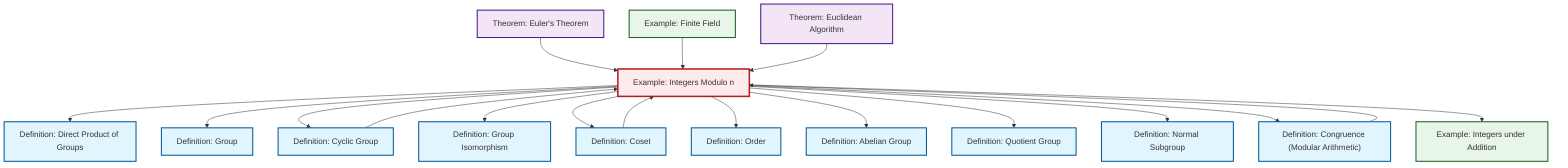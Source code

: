 graph TD
    classDef definition fill:#e1f5fe,stroke:#01579b,stroke-width:2px
    classDef theorem fill:#f3e5f5,stroke:#4a148c,stroke-width:2px
    classDef axiom fill:#fff3e0,stroke:#e65100,stroke-width:2px
    classDef example fill:#e8f5e9,stroke:#1b5e20,stroke-width:2px
    classDef current fill:#ffebee,stroke:#b71c1c,stroke-width:3px
    thm-euler["Theorem: Euler's Theorem"]:::theorem
    def-order["Definition: Order"]:::definition
    ex-finite-field["Example: Finite Field"]:::example
    thm-euclidean-algorithm["Theorem: Euclidean Algorithm"]:::theorem
    def-quotient-group["Definition: Quotient Group"]:::definition
    def-abelian-group["Definition: Abelian Group"]:::definition
    def-coset["Definition: Coset"]:::definition
    def-cyclic-group["Definition: Cyclic Group"]:::definition
    def-congruence["Definition: Congruence (Modular Arithmetic)"]:::definition
    def-direct-product["Definition: Direct Product of Groups"]:::definition
    def-isomorphism["Definition: Group Isomorphism"]:::definition
    ex-integers-addition["Example: Integers under Addition"]:::example
    def-group["Definition: Group"]:::definition
    def-normal-subgroup["Definition: Normal Subgroup"]:::definition
    ex-quotient-integers-mod-n["Example: Integers Modulo n"]:::example
    ex-quotient-integers-mod-n --> def-direct-product
    thm-euler --> ex-quotient-integers-mod-n
    ex-quotient-integers-mod-n --> def-group
    def-cyclic-group --> ex-quotient-integers-mod-n
    ex-quotient-integers-mod-n --> def-cyclic-group
    ex-quotient-integers-mod-n --> def-isomorphism
    ex-quotient-integers-mod-n --> def-coset
    ex-finite-field --> ex-quotient-integers-mod-n
    ex-quotient-integers-mod-n --> def-order
    thm-euclidean-algorithm --> ex-quotient-integers-mod-n
    ex-quotient-integers-mod-n --> def-abelian-group
    ex-quotient-integers-mod-n --> def-quotient-group
    ex-quotient-integers-mod-n --> def-normal-subgroup
    ex-quotient-integers-mod-n --> def-congruence
    def-congruence --> ex-quotient-integers-mod-n
    ex-quotient-integers-mod-n --> ex-integers-addition
    def-coset --> ex-quotient-integers-mod-n
    class ex-quotient-integers-mod-n current